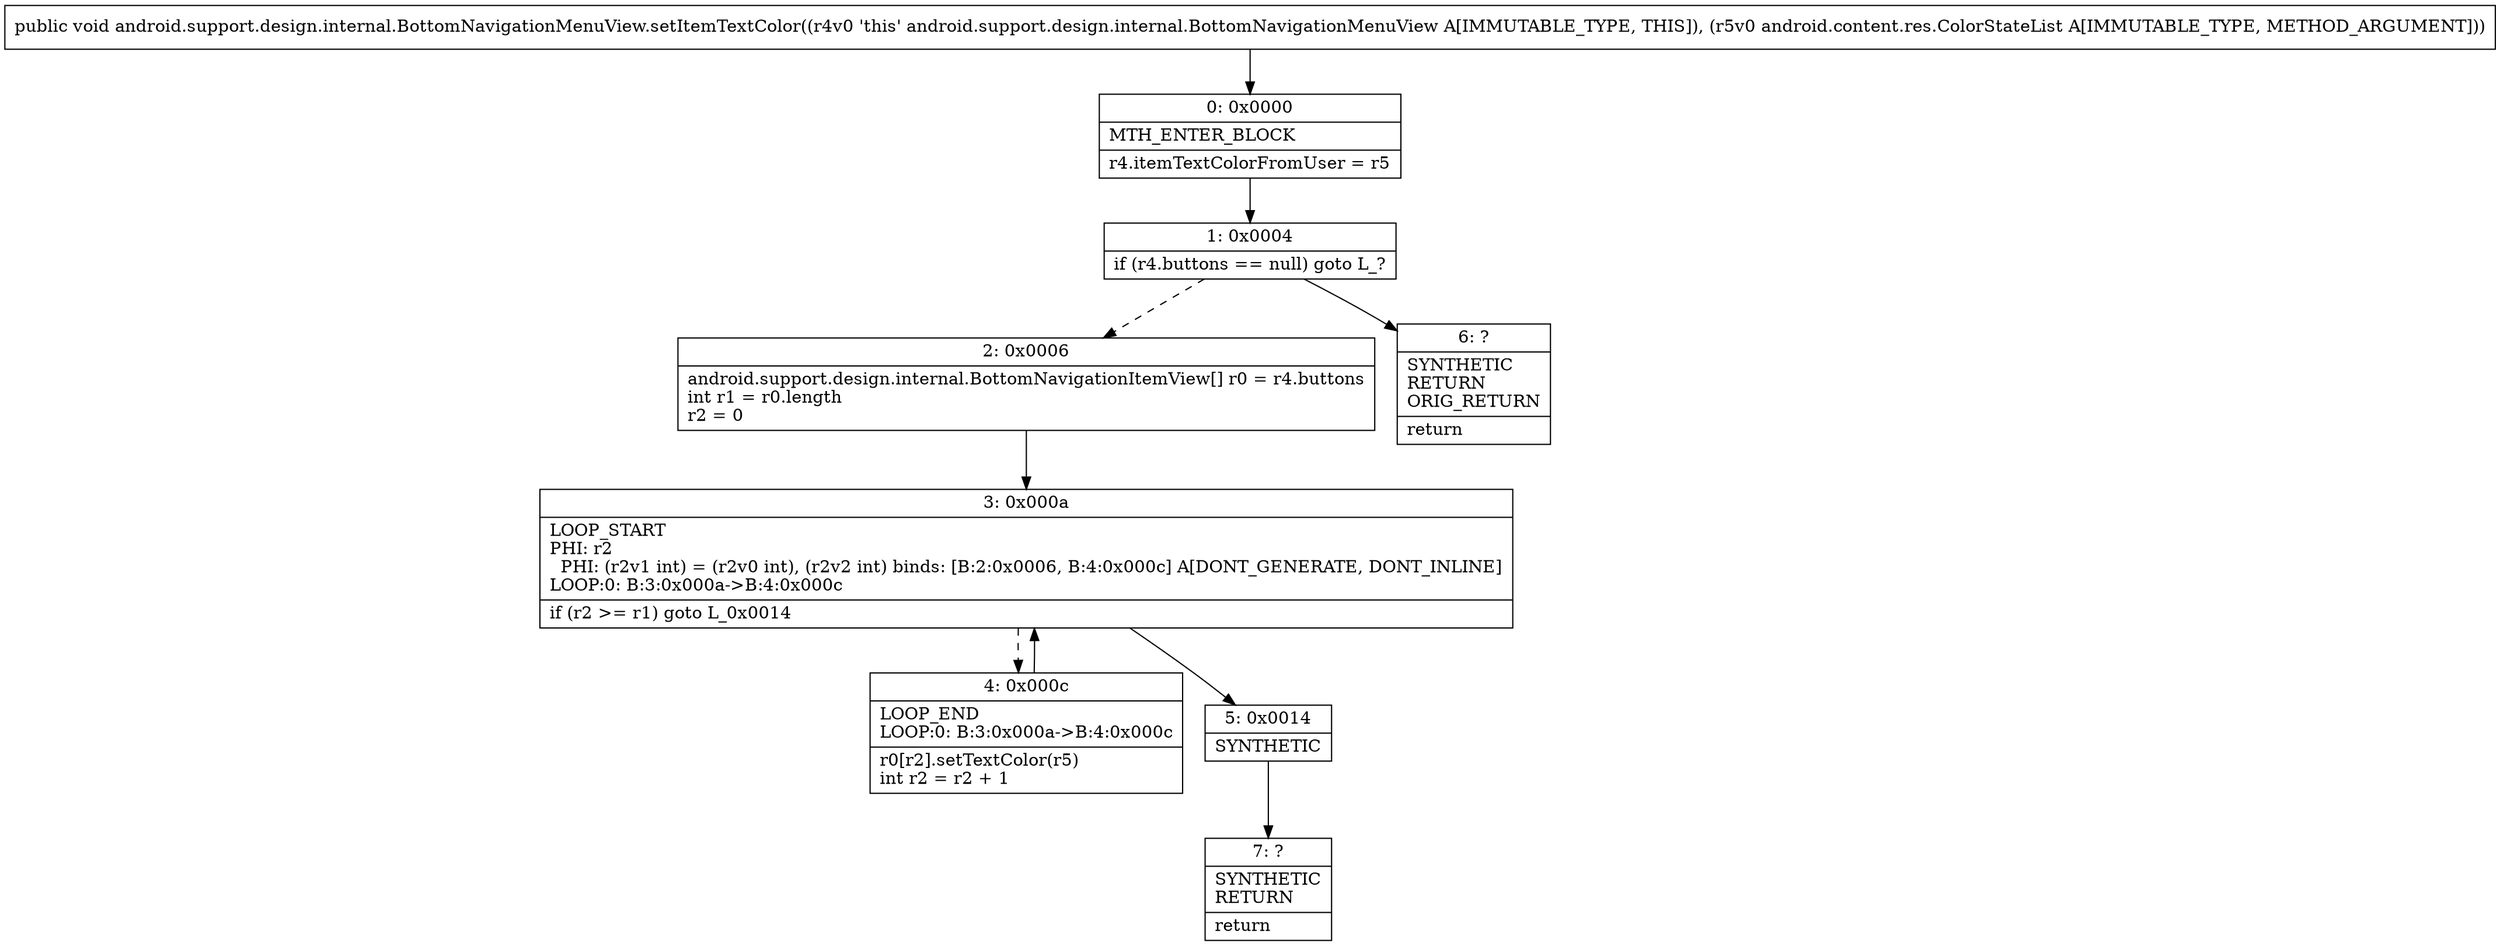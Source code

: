 digraph "CFG forandroid.support.design.internal.BottomNavigationMenuView.setItemTextColor(Landroid\/content\/res\/ColorStateList;)V" {
Node_0 [shape=record,label="{0\:\ 0x0000|MTH_ENTER_BLOCK\l|r4.itemTextColorFromUser = r5\l}"];
Node_1 [shape=record,label="{1\:\ 0x0004|if (r4.buttons == null) goto L_?\l}"];
Node_2 [shape=record,label="{2\:\ 0x0006|android.support.design.internal.BottomNavigationItemView[] r0 = r4.buttons\lint r1 = r0.length\lr2 = 0\l}"];
Node_3 [shape=record,label="{3\:\ 0x000a|LOOP_START\lPHI: r2 \l  PHI: (r2v1 int) = (r2v0 int), (r2v2 int) binds: [B:2:0x0006, B:4:0x000c] A[DONT_GENERATE, DONT_INLINE]\lLOOP:0: B:3:0x000a\-\>B:4:0x000c\l|if (r2 \>= r1) goto L_0x0014\l}"];
Node_4 [shape=record,label="{4\:\ 0x000c|LOOP_END\lLOOP:0: B:3:0x000a\-\>B:4:0x000c\l|r0[r2].setTextColor(r5)\lint r2 = r2 + 1\l}"];
Node_5 [shape=record,label="{5\:\ 0x0014|SYNTHETIC\l}"];
Node_6 [shape=record,label="{6\:\ ?|SYNTHETIC\lRETURN\lORIG_RETURN\l|return\l}"];
Node_7 [shape=record,label="{7\:\ ?|SYNTHETIC\lRETURN\l|return\l}"];
MethodNode[shape=record,label="{public void android.support.design.internal.BottomNavigationMenuView.setItemTextColor((r4v0 'this' android.support.design.internal.BottomNavigationMenuView A[IMMUTABLE_TYPE, THIS]), (r5v0 android.content.res.ColorStateList A[IMMUTABLE_TYPE, METHOD_ARGUMENT])) }"];
MethodNode -> Node_0;
Node_0 -> Node_1;
Node_1 -> Node_2[style=dashed];
Node_1 -> Node_6;
Node_2 -> Node_3;
Node_3 -> Node_4[style=dashed];
Node_3 -> Node_5;
Node_4 -> Node_3;
Node_5 -> Node_7;
}

